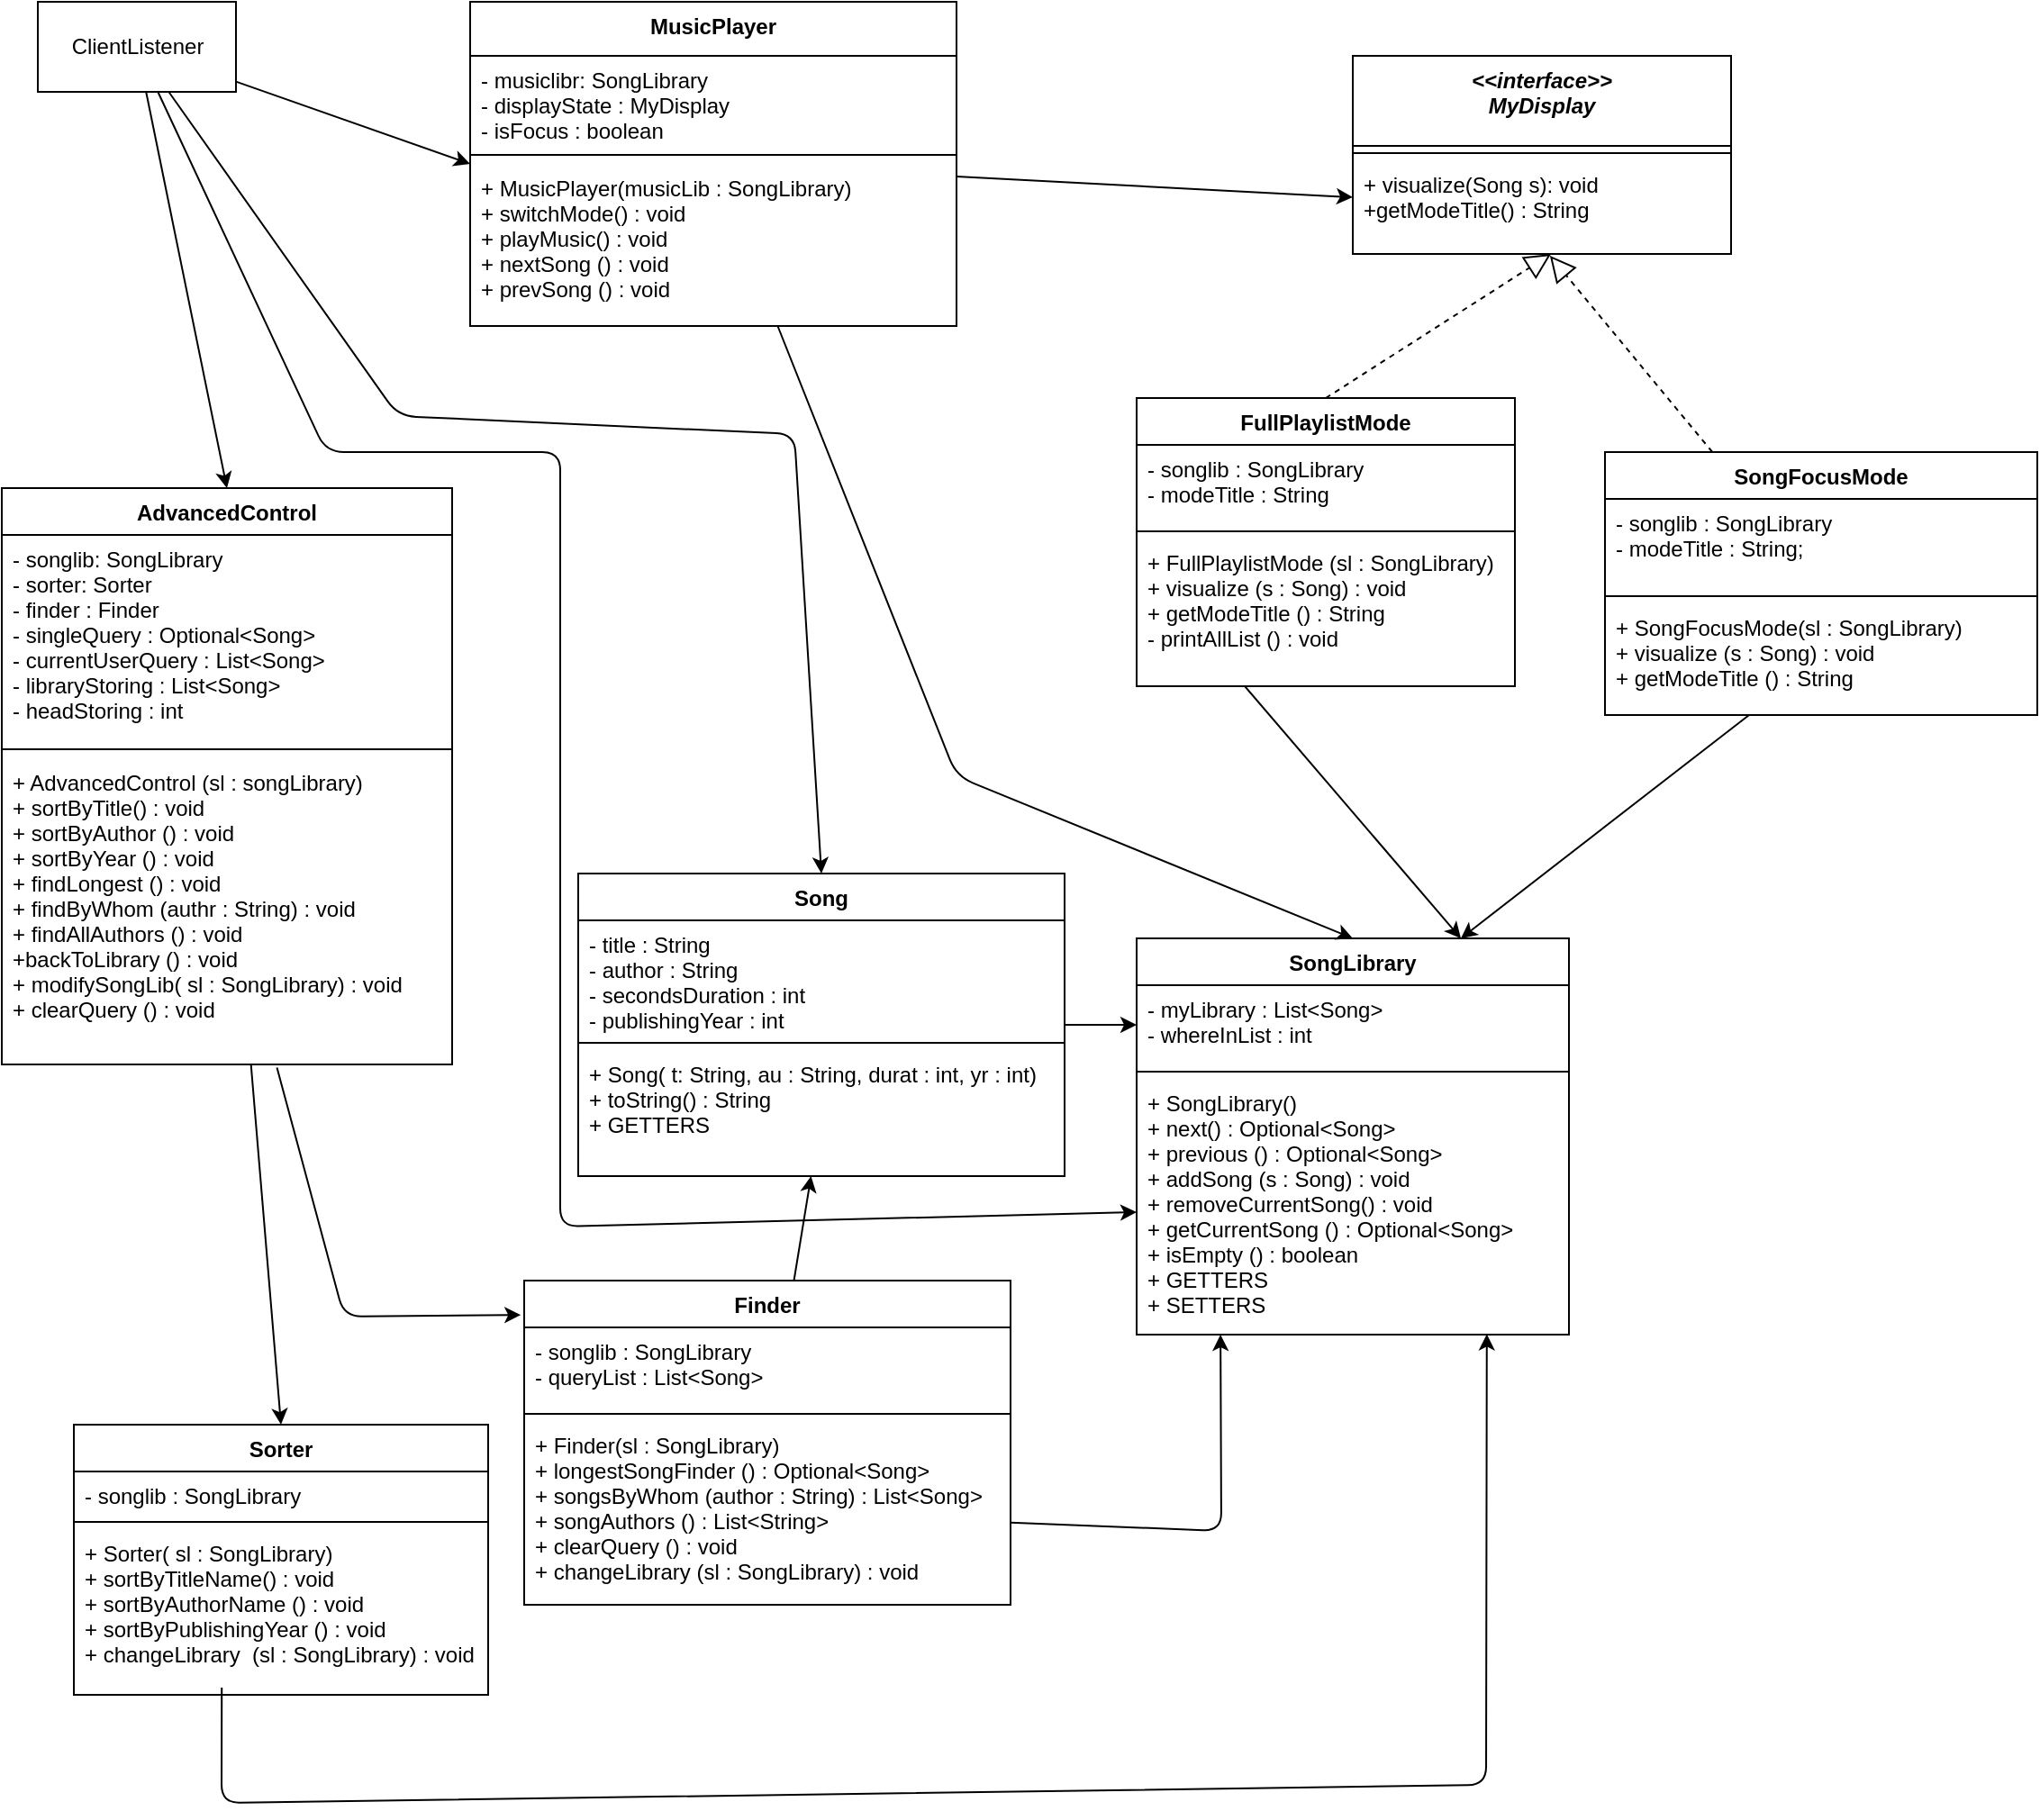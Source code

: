 <mxfile>
    <diagram id="Gf8aja0_6aJ7O7x1QdIq" name="Page-1">
        <mxGraphModel dx="826" dy="809" grid="1" gridSize="10" guides="1" tooltips="1" connect="1" arrows="1" fold="1" page="1" pageScale="1" pageWidth="1169" pageHeight="827" math="0" shadow="0">
            <root>
                <mxCell id="0"/>
                <mxCell id="1" parent="0"/>
                <mxCell id="2" value="&lt;&lt;interface&gt;&gt;&#xa;MyDisplay" style="swimlane;fontStyle=3;align=center;verticalAlign=top;childLayout=stackLayout;horizontal=1;startSize=50;horizontalStack=0;resizeParent=1;resizeParentMax=0;resizeLast=0;collapsible=1;marginBottom=0;" parent="1" vertex="1">
                    <mxGeometry x="760" y="60" width="210" height="110" as="geometry"/>
                </mxCell>
                <mxCell id="4" value="" style="line;strokeWidth=1;fillColor=none;align=left;verticalAlign=middle;spacingTop=-1;spacingLeft=3;spacingRight=3;rotatable=0;labelPosition=right;points=[];portConstraint=eastwest;strokeColor=inherit;" parent="2" vertex="1">
                    <mxGeometry y="50" width="210" height="8" as="geometry"/>
                </mxCell>
                <mxCell id="5" value="+ visualize(Song s): void&#xa;+getModeTitle() : String" style="text;strokeColor=none;fillColor=none;align=left;verticalAlign=top;spacingLeft=4;spacingRight=4;overflow=hidden;rotatable=0;points=[[0,0.5],[1,0.5]];portConstraint=eastwest;" parent="2" vertex="1">
                    <mxGeometry y="58" width="210" height="52" as="geometry"/>
                </mxCell>
                <mxCell id="6" value="SongLibrary" style="swimlane;fontStyle=1;align=center;verticalAlign=top;childLayout=stackLayout;horizontal=1;startSize=26;horizontalStack=0;resizeParent=1;resizeParentMax=0;resizeLast=0;collapsible=1;marginBottom=0;" parent="1" vertex="1">
                    <mxGeometry x="640" y="550" width="240" height="220" as="geometry"/>
                </mxCell>
                <mxCell id="7" value="- myLibrary : List&lt;Song&gt; &#xa;- whereInList : int&#xa;" style="text;strokeColor=none;fillColor=none;align=left;verticalAlign=top;spacingLeft=4;spacingRight=4;overflow=hidden;rotatable=0;points=[[0,0.5],[1,0.5]];portConstraint=eastwest;" parent="6" vertex="1">
                    <mxGeometry y="26" width="240" height="44" as="geometry"/>
                </mxCell>
                <mxCell id="8" value="" style="line;strokeWidth=1;fillColor=none;align=left;verticalAlign=middle;spacingTop=-1;spacingLeft=3;spacingRight=3;rotatable=0;labelPosition=right;points=[];portConstraint=eastwest;strokeColor=inherit;" parent="6" vertex="1">
                    <mxGeometry y="70" width="240" height="8" as="geometry"/>
                </mxCell>
                <mxCell id="9" value="+ SongLibrary()&#xa;+ next() : Optional&lt;Song&gt;&#xa;+ previous () : Optional&lt;Song&gt;&#xa;+ addSong (s : Song) : void &#xa;+ removeCurrentSong() : void &#xa;+ getCurrentSong () : Optional&lt;Song&gt;&#xa;+ isEmpty () : boolean&#xa;+ GETTERS&#xa;+ SETTERS " style="text;strokeColor=none;fillColor=none;align=left;verticalAlign=top;spacingLeft=4;spacingRight=4;overflow=hidden;rotatable=0;points=[[0,0.5],[1,0.5]];portConstraint=eastwest;" parent="6" vertex="1">
                    <mxGeometry y="78" width="240" height="142" as="geometry"/>
                </mxCell>
                <mxCell id="31" style="edgeStyle=none;html=1;" parent="1" source="10" target="5" edge="1">
                    <mxGeometry relative="1" as="geometry"/>
                </mxCell>
                <mxCell id="34" style="edgeStyle=none;html=1;entryX=0.5;entryY=0;entryDx=0;entryDy=0;" parent="1" source="10" target="6" edge="1">
                    <mxGeometry relative="1" as="geometry">
                        <Array as="points">
                            <mxPoint x="540" y="460"/>
                        </Array>
                    </mxGeometry>
                </mxCell>
                <mxCell id="10" value="MusicPlayer" style="swimlane;fontStyle=1;align=center;verticalAlign=top;childLayout=stackLayout;horizontal=1;startSize=30;horizontalStack=0;resizeParent=1;resizeParentMax=0;resizeLast=0;collapsible=1;marginBottom=0;" parent="1" vertex="1">
                    <mxGeometry x="270" y="30" width="270" height="180" as="geometry"/>
                </mxCell>
                <mxCell id="11" value="- musiclibr: SongLibrary&#xa;- displayState : MyDisplay&#xa;- isFocus : boolean" style="text;strokeColor=none;fillColor=none;align=left;verticalAlign=top;spacingLeft=4;spacingRight=4;overflow=hidden;rotatable=0;points=[[0,0.5],[1,0.5]];portConstraint=eastwest;" parent="10" vertex="1">
                    <mxGeometry y="30" width="270" height="50" as="geometry"/>
                </mxCell>
                <mxCell id="12" value="" style="line;strokeWidth=1;fillColor=none;align=left;verticalAlign=middle;spacingTop=-1;spacingLeft=3;spacingRight=3;rotatable=0;labelPosition=right;points=[];portConstraint=eastwest;strokeColor=inherit;" parent="10" vertex="1">
                    <mxGeometry y="80" width="270" height="10" as="geometry"/>
                </mxCell>
                <mxCell id="13" value="+ MusicPlayer(musicLib : SongLibrary)&#xa;+ switchMode() : void&#xa;+ playMusic() : void&#xa;+ nextSong () : void&#xa;+ prevSong () : void&#xa;" style="text;strokeColor=none;fillColor=none;align=left;verticalAlign=top;spacingLeft=4;spacingRight=4;overflow=hidden;rotatable=0;points=[[0,0.5],[1,0.5]];portConstraint=eastwest;" parent="10" vertex="1">
                    <mxGeometry y="90" width="270" height="90" as="geometry"/>
                </mxCell>
                <mxCell id="28" style="edgeStyle=none;html=1;entryX=0.5;entryY=0;entryDx=0;entryDy=0;" parent="1" source="14" target="16" edge="1">
                    <mxGeometry relative="1" as="geometry">
                        <Array as="points">
                            <mxPoint x="230" y="260"/>
                            <mxPoint x="450" y="270"/>
                        </Array>
                    </mxGeometry>
                </mxCell>
                <mxCell id="29" style="edgeStyle=none;html=1;entryX=0;entryY=0.5;entryDx=0;entryDy=0;" parent="1" source="14" target="10" edge="1">
                    <mxGeometry relative="1" as="geometry"/>
                </mxCell>
                <mxCell id="30" style="edgeStyle=none;html=1;" parent="1" source="14" target="9" edge="1">
                    <mxGeometry relative="1" as="geometry">
                        <Array as="points">
                            <mxPoint x="190" y="280"/>
                            <mxPoint x="320" y="280"/>
                            <mxPoint x="320" y="710"/>
                        </Array>
                    </mxGeometry>
                </mxCell>
                <mxCell id="45" style="edgeStyle=none;html=1;entryX=0.5;entryY=0;entryDx=0;entryDy=0;" parent="1" source="14" target="41" edge="1">
                    <mxGeometry relative="1" as="geometry"/>
                </mxCell>
                <mxCell id="14" value="ClientListener" style="html=1;" parent="1" vertex="1">
                    <mxGeometry x="30" y="30" width="110" height="50" as="geometry"/>
                </mxCell>
                <mxCell id="35" style="edgeStyle=none;html=1;entryX=0;entryY=0.5;entryDx=0;entryDy=0;" parent="1" source="16" target="7" edge="1">
                    <mxGeometry relative="1" as="geometry"/>
                </mxCell>
                <mxCell id="16" value="Song" style="swimlane;fontStyle=1;align=center;verticalAlign=top;childLayout=stackLayout;horizontal=1;startSize=26;horizontalStack=0;resizeParent=1;resizeParentMax=0;resizeLast=0;collapsible=1;marginBottom=0;" parent="1" vertex="1">
                    <mxGeometry x="330" y="514" width="270" height="168" as="geometry"/>
                </mxCell>
                <mxCell id="17" value="- title : String&#xa;- author : String&#xa;- secondsDuration : int&#xa;- publishingYear : int" style="text;strokeColor=none;fillColor=none;align=left;verticalAlign=top;spacingLeft=4;spacingRight=4;overflow=hidden;rotatable=0;points=[[0,0.5],[1,0.5]];portConstraint=eastwest;" parent="16" vertex="1">
                    <mxGeometry y="26" width="270" height="64" as="geometry"/>
                </mxCell>
                <mxCell id="18" value="" style="line;strokeWidth=1;fillColor=none;align=left;verticalAlign=middle;spacingTop=-1;spacingLeft=3;spacingRight=3;rotatable=0;labelPosition=right;points=[];portConstraint=eastwest;strokeColor=inherit;" parent="16" vertex="1">
                    <mxGeometry y="90" width="270" height="8" as="geometry"/>
                </mxCell>
                <mxCell id="19" value="+ Song( t: String, au : String, durat : int, yr : int)&#xa;+ toString() : String&#xa;+ GETTERS " style="text;strokeColor=none;fillColor=none;align=left;verticalAlign=top;spacingLeft=4;spacingRight=4;overflow=hidden;rotatable=0;points=[[0,0.5],[1,0.5]];portConstraint=eastwest;" parent="16" vertex="1">
                    <mxGeometry y="98" width="270" height="70" as="geometry"/>
                </mxCell>
                <mxCell id="20" value="FullPlaylistMode" style="swimlane;fontStyle=1;align=center;verticalAlign=top;childLayout=stackLayout;horizontal=1;startSize=26;horizontalStack=0;resizeParent=1;resizeParentMax=0;resizeLast=0;collapsible=1;marginBottom=0;" parent="1" vertex="1">
                    <mxGeometry x="640" y="250" width="210" height="160" as="geometry"/>
                </mxCell>
                <mxCell id="21" value="- songlib : SongLibrary &#xa;- modeTitle : String&#xa;" style="text;strokeColor=none;fillColor=none;align=left;verticalAlign=top;spacingLeft=4;spacingRight=4;overflow=hidden;rotatable=0;points=[[0,0.5],[1,0.5]];portConstraint=eastwest;" parent="20" vertex="1">
                    <mxGeometry y="26" width="210" height="44" as="geometry"/>
                </mxCell>
                <mxCell id="22" value="" style="line;strokeWidth=1;fillColor=none;align=left;verticalAlign=middle;spacingTop=-1;spacingLeft=3;spacingRight=3;rotatable=0;labelPosition=right;points=[];portConstraint=eastwest;strokeColor=inherit;" parent="20" vertex="1">
                    <mxGeometry y="70" width="210" height="8" as="geometry"/>
                </mxCell>
                <mxCell id="23" value="+ FullPlaylistMode (sl : SongLibrary) &#xa;+ visualize (s : Song) : void&#xa;+ getModeTitle () : String&#xa;- printAllList () : void " style="text;strokeColor=none;fillColor=none;align=left;verticalAlign=top;spacingLeft=4;spacingRight=4;overflow=hidden;rotatable=0;points=[[0,0.5],[1,0.5]];portConstraint=eastwest;" parent="20" vertex="1">
                    <mxGeometry y="78" width="210" height="82" as="geometry"/>
                </mxCell>
                <mxCell id="24" value="SongFocusMode" style="swimlane;fontStyle=1;align=center;verticalAlign=top;childLayout=stackLayout;horizontal=1;startSize=26;horizontalStack=0;resizeParent=1;resizeParentMax=0;resizeLast=0;collapsible=1;marginBottom=0;" parent="1" vertex="1">
                    <mxGeometry x="900" y="280" width="240" height="146" as="geometry"/>
                </mxCell>
                <mxCell id="25" value="- songlib : SongLibrary&#xa;- modeTitle : String;&#xa;" style="text;strokeColor=none;fillColor=none;align=left;verticalAlign=top;spacingLeft=4;spacingRight=4;overflow=hidden;rotatable=0;points=[[0,0.5],[1,0.5]];portConstraint=eastwest;" parent="24" vertex="1">
                    <mxGeometry y="26" width="240" height="50" as="geometry"/>
                </mxCell>
                <mxCell id="26" value="" style="line;strokeWidth=1;fillColor=none;align=left;verticalAlign=middle;spacingTop=-1;spacingLeft=3;spacingRight=3;rotatable=0;labelPosition=right;points=[];portConstraint=eastwest;strokeColor=inherit;" parent="24" vertex="1">
                    <mxGeometry y="76" width="240" height="8" as="geometry"/>
                </mxCell>
                <mxCell id="27" value="+ SongFocusMode(sl : SongLibrary)&#xa;+ visualize (s : Song) : void&#xa;+ getModeTitle () : String " style="text;strokeColor=none;fillColor=none;align=left;verticalAlign=top;spacingLeft=4;spacingRight=4;overflow=hidden;rotatable=0;points=[[0,0.5],[1,0.5]];portConstraint=eastwest;" parent="24" vertex="1">
                    <mxGeometry y="84" width="240" height="62" as="geometry"/>
                </mxCell>
                <mxCell id="37" style="edgeStyle=none;html=1;entryX=0.75;entryY=0;entryDx=0;entryDy=0;exitX=0.286;exitY=1;exitDx=0;exitDy=0;exitPerimeter=0;" parent="1" source="23" target="6" edge="1">
                    <mxGeometry relative="1" as="geometry"/>
                </mxCell>
                <mxCell id="38" style="edgeStyle=none;html=1;entryX=0.75;entryY=0;entryDx=0;entryDy=0;" parent="1" source="27" target="6" edge="1">
                    <mxGeometry relative="1" as="geometry">
                        <mxPoint x="260" y="460" as="targetPoint"/>
                    </mxGeometry>
                </mxCell>
                <mxCell id="39" value="" style="endArrow=block;dashed=1;endFill=0;endSize=12;html=1;entryX=0.521;entryY=1.018;entryDx=0;entryDy=0;entryPerimeter=0;" parent="1" source="24" target="5" edge="1">
                    <mxGeometry width="160" relative="1" as="geometry">
                        <mxPoint x="560" y="260" as="sourcePoint"/>
                        <mxPoint x="720" y="260" as="targetPoint"/>
                    </mxGeometry>
                </mxCell>
                <mxCell id="40" value="" style="endArrow=block;dashed=1;endFill=0;endSize=12;html=1;exitX=0.5;exitY=0;exitDx=0;exitDy=0;entryX=0.524;entryY=1;entryDx=0;entryDy=0;entryPerimeter=0;" parent="1" source="20" target="5" edge="1">
                    <mxGeometry width="160" relative="1" as="geometry">
                        <mxPoint x="604" y="219.008" as="sourcePoint"/>
                        <mxPoint x="860" y="200" as="targetPoint"/>
                    </mxGeometry>
                </mxCell>
                <mxCell id="46" style="edgeStyle=none;html=1;entryX=0.5;entryY=0;entryDx=0;entryDy=0;" parent="1" source="41" target="48" edge="1">
                    <mxGeometry relative="1" as="geometry">
                        <mxPoint x="80" y="680" as="targetPoint"/>
                    </mxGeometry>
                </mxCell>
                <mxCell id="47" style="edgeStyle=none;html=1;exitX=0.611;exitY=1.01;exitDx=0;exitDy=0;exitPerimeter=0;entryX=-0.007;entryY=0.106;entryDx=0;entryDy=0;entryPerimeter=0;" parent="1" source="44" target="52" edge="1">
                    <mxGeometry relative="1" as="geometry">
                        <mxPoint x="200" y="680" as="targetPoint"/>
                        <Array as="points">
                            <mxPoint x="200" y="760"/>
                        </Array>
                    </mxGeometry>
                </mxCell>
                <mxCell id="41" value="AdvancedControl" style="swimlane;fontStyle=1;align=center;verticalAlign=top;childLayout=stackLayout;horizontal=1;startSize=26;horizontalStack=0;resizeParent=1;resizeParentMax=0;resizeLast=0;collapsible=1;marginBottom=0;" parent="1" vertex="1">
                    <mxGeometry x="10" y="300" width="250" height="320" as="geometry"/>
                </mxCell>
                <mxCell id="42" value="- songlib: SongLibrary&#xa;- sorter: Sorter&#xa;- finder : Finder&#xa;- singleQuery : Optional&lt;Song&gt;&#xa;- currentUserQuery : List&lt;Song&gt;&#xa;- libraryStoring : List&lt;Song&gt;&#xa;- headStoring : int" style="text;strokeColor=none;fillColor=none;align=left;verticalAlign=top;spacingLeft=4;spacingRight=4;overflow=hidden;rotatable=0;points=[[0,0.5],[1,0.5]];portConstraint=eastwest;" parent="41" vertex="1">
                    <mxGeometry y="26" width="250" height="114" as="geometry"/>
                </mxCell>
                <mxCell id="43" value="" style="line;strokeWidth=1;fillColor=none;align=left;verticalAlign=middle;spacingTop=-1;spacingLeft=3;spacingRight=3;rotatable=0;labelPosition=right;points=[];portConstraint=eastwest;strokeColor=inherit;" parent="41" vertex="1">
                    <mxGeometry y="140" width="250" height="10" as="geometry"/>
                </mxCell>
                <mxCell id="44" value="+ AdvancedControl (sl : songLibrary) &#xa;+ sortByTitle() : void&#xa;+ sortByAuthor () : void&#xa;+ sortByYear () : void&#xa;+ findLongest () : void&#xa;+ findByWhom (authr : String) : void&#xa;+ findAllAuthors () : void&#xa;+backToLibrary () : void&#xa;+ modifySongLib( sl : SongLibrary) : void&#xa;+ clearQuery () : void&#xa;" style="text;strokeColor=none;fillColor=none;align=left;verticalAlign=top;spacingLeft=4;spacingRight=4;overflow=hidden;rotatable=0;points=[[0,0.5],[1,0.5]];portConstraint=eastwest;" parent="41" vertex="1">
                    <mxGeometry y="150" width="250" height="170" as="geometry"/>
                </mxCell>
                <mxCell id="57" style="edgeStyle=none;html=1;exitX=0.357;exitY=0.957;exitDx=0;exitDy=0;exitPerimeter=0;entryX=0.81;entryY=0.998;entryDx=0;entryDy=0;entryPerimeter=0;" parent="1" source="51" target="9" edge="1">
                    <mxGeometry relative="1" as="geometry">
                        <mxPoint x="831.429" y="1030" as="targetPoint"/>
                        <Array as="points">
                            <mxPoint x="132" y="1030"/>
                            <mxPoint x="834" y="1020"/>
                        </Array>
                    </mxGeometry>
                </mxCell>
                <mxCell id="48" value="Sorter" style="swimlane;fontStyle=1;align=center;verticalAlign=top;childLayout=stackLayout;horizontal=1;startSize=26;horizontalStack=0;resizeParent=1;resizeParentMax=0;resizeLast=0;collapsible=1;marginBottom=0;" parent="1" vertex="1">
                    <mxGeometry x="50" y="820" width="230" height="150" as="geometry"/>
                </mxCell>
                <mxCell id="49" value="- songlib : SongLibrary&#xa;" style="text;strokeColor=none;fillColor=none;align=left;verticalAlign=top;spacingLeft=4;spacingRight=4;overflow=hidden;rotatable=0;points=[[0,0.5],[1,0.5]];portConstraint=eastwest;" parent="48" vertex="1">
                    <mxGeometry y="26" width="230" height="24" as="geometry"/>
                </mxCell>
                <mxCell id="50" value="" style="line;strokeWidth=1;fillColor=none;align=left;verticalAlign=middle;spacingTop=-1;spacingLeft=3;spacingRight=3;rotatable=0;labelPosition=right;points=[];portConstraint=eastwest;strokeColor=inherit;" parent="48" vertex="1">
                    <mxGeometry y="50" width="230" height="8" as="geometry"/>
                </mxCell>
                <mxCell id="51" value="+ Sorter( sl : SongLibrary) &#xa;+ sortByTitleName() : void&#xa;+ sortByAuthorName () : void&#xa;+ sortByPublishingYear () : void&#xa;+ changeLibrary  (sl : SongLibrary) : void" style="text;strokeColor=none;fillColor=none;align=left;verticalAlign=top;spacingLeft=4;spacingRight=4;overflow=hidden;rotatable=0;points=[[0,0.5],[1,0.5]];portConstraint=eastwest;" parent="48" vertex="1">
                    <mxGeometry y="58" width="230" height="92" as="geometry"/>
                </mxCell>
                <mxCell id="58" style="edgeStyle=none;html=1;" parent="1" source="52" target="19" edge="1">
                    <mxGeometry relative="1" as="geometry"/>
                </mxCell>
                <mxCell id="52" value="Finder" style="swimlane;fontStyle=1;align=center;verticalAlign=top;childLayout=stackLayout;horizontal=1;startSize=26;horizontalStack=0;resizeParent=1;resizeParentMax=0;resizeLast=0;collapsible=1;marginBottom=0;" parent="1" vertex="1">
                    <mxGeometry x="300" y="740" width="270" height="180" as="geometry"/>
                </mxCell>
                <mxCell id="53" value="- songlib : SongLibrary&#xa;- queryList : List&lt;Song&gt;" style="text;strokeColor=none;fillColor=none;align=left;verticalAlign=top;spacingLeft=4;spacingRight=4;overflow=hidden;rotatable=0;points=[[0,0.5],[1,0.5]];portConstraint=eastwest;" parent="52" vertex="1">
                    <mxGeometry y="26" width="270" height="44" as="geometry"/>
                </mxCell>
                <mxCell id="54" value="" style="line;strokeWidth=1;fillColor=none;align=left;verticalAlign=middle;spacingTop=-1;spacingLeft=3;spacingRight=3;rotatable=0;labelPosition=right;points=[];portConstraint=eastwest;strokeColor=inherit;" parent="52" vertex="1">
                    <mxGeometry y="70" width="270" height="8" as="geometry"/>
                </mxCell>
                <mxCell id="55" value="+ Finder(sl : SongLibrary) &#xa;+ longestSongFinder () : Optional&lt;Song&gt;&#xa;+ songsByWhom (author : String) : List&lt;Song&gt;&#xa;+ songAuthors () : List&lt;String&gt;&#xa;+ clearQuery () : void&#xa;+ changeLibrary (sl : SongLibrary) : void&#xa;&#xa;" style="text;strokeColor=none;fillColor=none;align=left;verticalAlign=top;spacingLeft=4;spacingRight=4;overflow=hidden;rotatable=0;points=[[0,0.5],[1,0.5]];portConstraint=eastwest;" parent="52" vertex="1">
                    <mxGeometry y="78" width="270" height="102" as="geometry"/>
                </mxCell>
                <mxCell id="56" style="edgeStyle=none;html=1;entryX=0.194;entryY=1;entryDx=0;entryDy=0;entryPerimeter=0;" parent="1" source="55" target="9" edge="1">
                    <mxGeometry relative="1" as="geometry">
                        <Array as="points">
                            <mxPoint x="687" y="879"/>
                        </Array>
                    </mxGeometry>
                </mxCell>
            </root>
        </mxGraphModel>
    </diagram>
</mxfile>